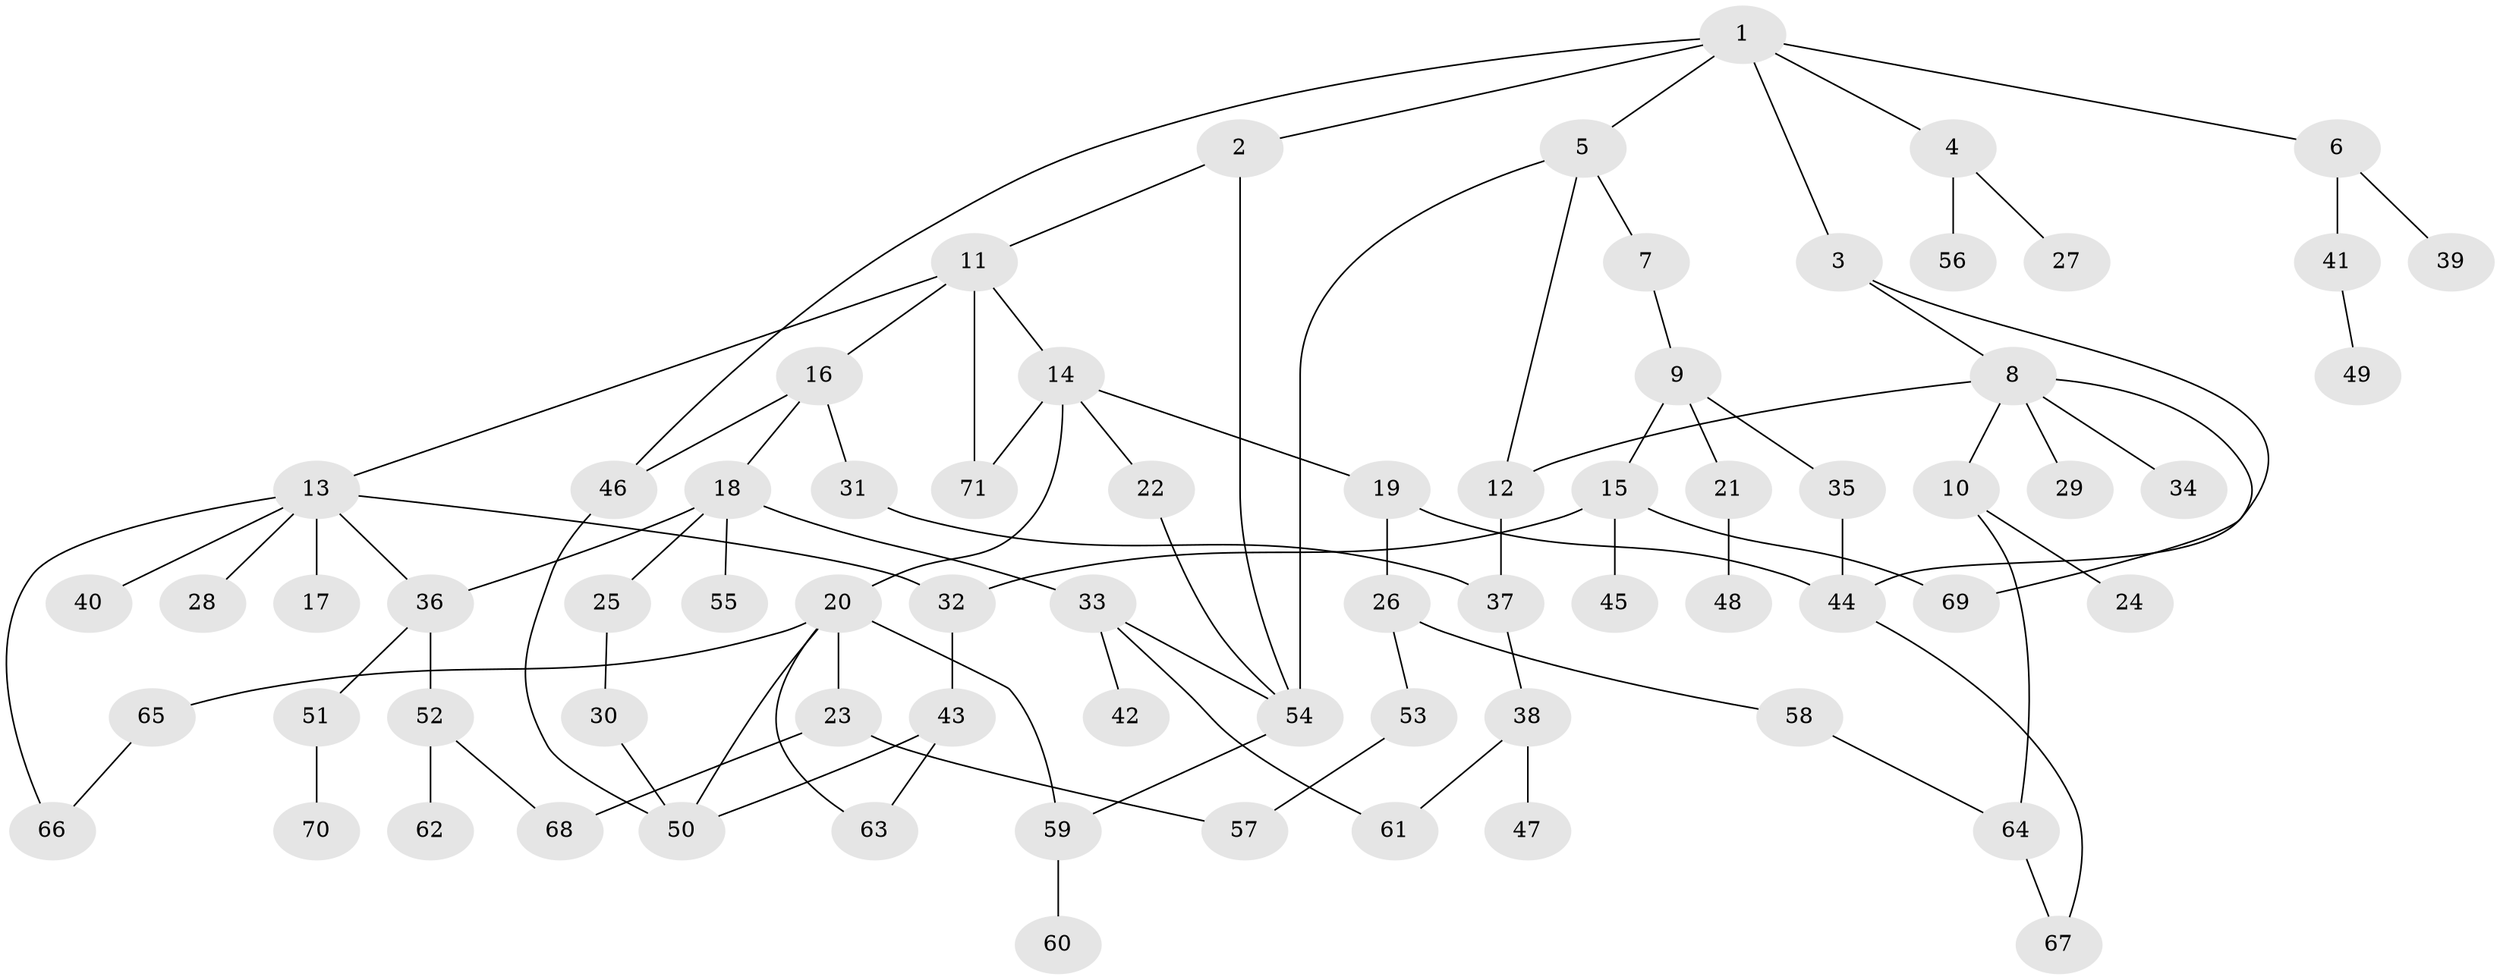 // coarse degree distribution, {7: 0.021739130434782608, 6: 0.08695652173913043, 5: 0.10869565217391304, 3: 0.1956521739130435, 2: 0.21739130434782608, 8: 0.021739130434782608, 1: 0.2826086956521739, 4: 0.06521739130434782}
// Generated by graph-tools (version 1.1) at 2025/51/02/27/25 19:51:40]
// undirected, 71 vertices, 93 edges
graph export_dot {
graph [start="1"]
  node [color=gray90,style=filled];
  1;
  2;
  3;
  4;
  5;
  6;
  7;
  8;
  9;
  10;
  11;
  12;
  13;
  14;
  15;
  16;
  17;
  18;
  19;
  20;
  21;
  22;
  23;
  24;
  25;
  26;
  27;
  28;
  29;
  30;
  31;
  32;
  33;
  34;
  35;
  36;
  37;
  38;
  39;
  40;
  41;
  42;
  43;
  44;
  45;
  46;
  47;
  48;
  49;
  50;
  51;
  52;
  53;
  54;
  55;
  56;
  57;
  58;
  59;
  60;
  61;
  62;
  63;
  64;
  65;
  66;
  67;
  68;
  69;
  70;
  71;
  1 -- 2;
  1 -- 3;
  1 -- 4;
  1 -- 5;
  1 -- 6;
  1 -- 46;
  2 -- 11;
  2 -- 54;
  3 -- 8;
  3 -- 44;
  4 -- 27;
  4 -- 56;
  5 -- 7;
  5 -- 12;
  5 -- 54;
  6 -- 39;
  6 -- 41;
  7 -- 9;
  8 -- 10;
  8 -- 12;
  8 -- 29;
  8 -- 34;
  8 -- 69;
  9 -- 15;
  9 -- 21;
  9 -- 35;
  10 -- 24;
  10 -- 64;
  11 -- 13;
  11 -- 14;
  11 -- 16;
  11 -- 71;
  12 -- 37;
  13 -- 17;
  13 -- 28;
  13 -- 32;
  13 -- 40;
  13 -- 36;
  13 -- 66;
  14 -- 19;
  14 -- 20;
  14 -- 22;
  14 -- 71;
  15 -- 45;
  15 -- 32;
  15 -- 69;
  16 -- 18;
  16 -- 31;
  16 -- 46;
  18 -- 25;
  18 -- 33;
  18 -- 36;
  18 -- 55;
  19 -- 26;
  19 -- 44;
  20 -- 23;
  20 -- 65;
  20 -- 50;
  20 -- 63;
  20 -- 59;
  21 -- 48;
  22 -- 54;
  23 -- 57;
  23 -- 68;
  25 -- 30;
  26 -- 53;
  26 -- 58;
  30 -- 50;
  31 -- 37;
  32 -- 43;
  33 -- 42;
  33 -- 61;
  33 -- 54;
  35 -- 44;
  36 -- 51;
  36 -- 52;
  37 -- 38;
  38 -- 47;
  38 -- 61;
  41 -- 49;
  43 -- 63;
  43 -- 50;
  44 -- 67;
  46 -- 50;
  51 -- 70;
  52 -- 62;
  52 -- 68;
  53 -- 57;
  54 -- 59;
  58 -- 64;
  59 -- 60;
  64 -- 67;
  65 -- 66;
}

